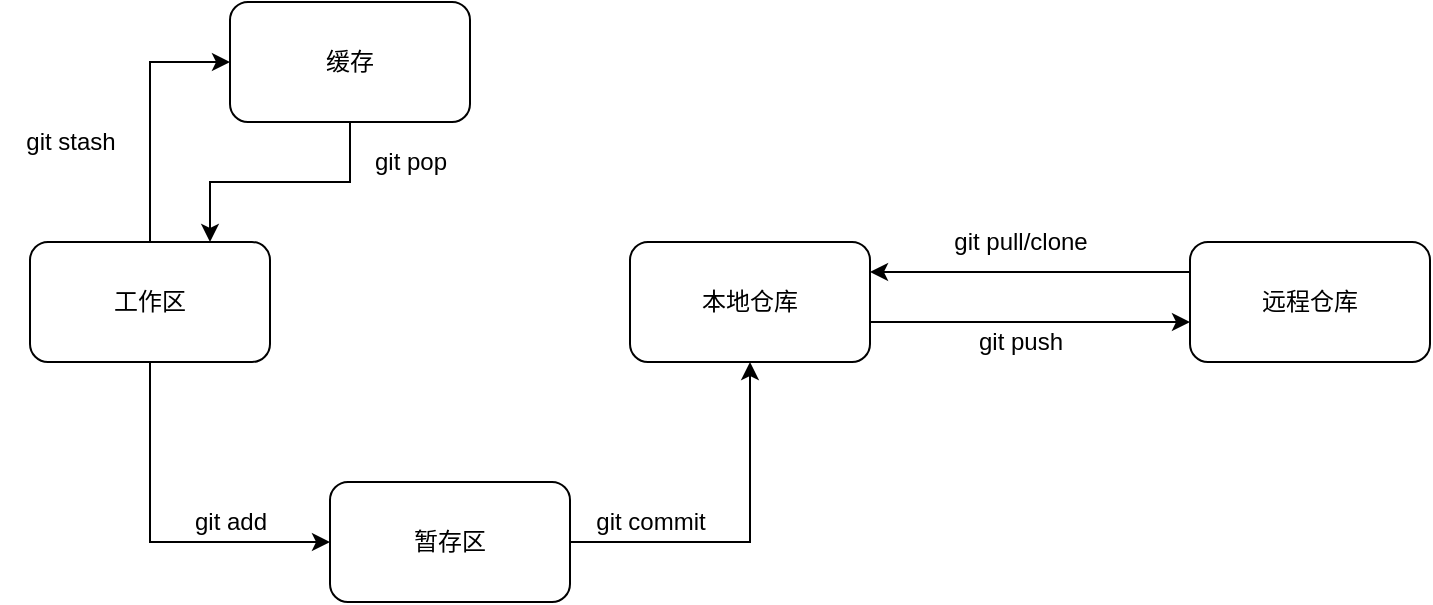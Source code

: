 <mxfile version="14.4.3" type="github">
  <diagram id="SGGEg8-f1AX-1B7eqWzd" name="Page-1">
    <mxGraphModel dx="1422" dy="762" grid="1" gridSize="10" guides="1" tooltips="1" connect="1" arrows="1" fold="1" page="1" pageScale="1" pageWidth="3300" pageHeight="4681" math="0" shadow="0">
      <root>
        <mxCell id="0" />
        <mxCell id="1" parent="0" />
        <mxCell id="AkNCMuwGdahxlioAIFWI-7" style="edgeStyle=orthogonalEdgeStyle;rounded=0;orthogonalLoop=1;jettySize=auto;html=1;exitX=0.5;exitY=0;exitDx=0;exitDy=0;entryX=0;entryY=0.5;entryDx=0;entryDy=0;" edge="1" parent="1" source="AkNCMuwGdahxlioAIFWI-1" target="AkNCMuwGdahxlioAIFWI-6">
          <mxGeometry relative="1" as="geometry" />
        </mxCell>
        <mxCell id="AkNCMuwGdahxlioAIFWI-11" style="edgeStyle=orthogonalEdgeStyle;rounded=0;orthogonalLoop=1;jettySize=auto;html=1;entryX=0;entryY=0.5;entryDx=0;entryDy=0;" edge="1" parent="1" source="AkNCMuwGdahxlioAIFWI-1" target="AkNCMuwGdahxlioAIFWI-10">
          <mxGeometry relative="1" as="geometry">
            <Array as="points">
              <mxPoint x="770" y="680" />
            </Array>
          </mxGeometry>
        </mxCell>
        <mxCell id="AkNCMuwGdahxlioAIFWI-1" value="工作区" style="rounded=1;whiteSpace=wrap;html=1;" vertex="1" parent="1">
          <mxGeometry x="710" y="530" width="120" height="60" as="geometry" />
        </mxCell>
        <mxCell id="AkNCMuwGdahxlioAIFWI-5" value="" style="edgeStyle=orthogonalEdgeStyle;rounded=0;orthogonalLoop=1;jettySize=auto;html=1;" edge="1" parent="1" source="AkNCMuwGdahxlioAIFWI-2" target="AkNCMuwGdahxlioAIFWI-4">
          <mxGeometry relative="1" as="geometry">
            <Array as="points">
              <mxPoint x="1240" y="570" />
              <mxPoint x="1240" y="570" />
            </Array>
          </mxGeometry>
        </mxCell>
        <mxCell id="AkNCMuwGdahxlioAIFWI-2" value="本地仓库" style="rounded=1;whiteSpace=wrap;html=1;" vertex="1" parent="1">
          <mxGeometry x="1010" y="530" width="120" height="60" as="geometry" />
        </mxCell>
        <mxCell id="AkNCMuwGdahxlioAIFWI-24" style="edgeStyle=orthogonalEdgeStyle;rounded=0;orthogonalLoop=1;jettySize=auto;html=1;entryX=1;entryY=0.25;entryDx=0;entryDy=0;" edge="1" parent="1" source="AkNCMuwGdahxlioAIFWI-4" target="AkNCMuwGdahxlioAIFWI-2">
          <mxGeometry relative="1" as="geometry">
            <Array as="points">
              <mxPoint x="1250" y="545" />
              <mxPoint x="1250" y="545" />
            </Array>
          </mxGeometry>
        </mxCell>
        <mxCell id="AkNCMuwGdahxlioAIFWI-4" value="远程仓库" style="rounded=1;whiteSpace=wrap;html=1;" vertex="1" parent="1">
          <mxGeometry x="1290" y="530" width="120" height="60" as="geometry" />
        </mxCell>
        <mxCell id="AkNCMuwGdahxlioAIFWI-17" style="edgeStyle=orthogonalEdgeStyle;rounded=0;orthogonalLoop=1;jettySize=auto;html=1;exitX=0.5;exitY=1;exitDx=0;exitDy=0;entryX=0.75;entryY=0;entryDx=0;entryDy=0;" edge="1" parent="1" source="AkNCMuwGdahxlioAIFWI-6" target="AkNCMuwGdahxlioAIFWI-1">
          <mxGeometry relative="1" as="geometry" />
        </mxCell>
        <mxCell id="AkNCMuwGdahxlioAIFWI-6" value="缓存" style="rounded=1;whiteSpace=wrap;html=1;" vertex="1" parent="1">
          <mxGeometry x="810" y="410" width="120" height="60" as="geometry" />
        </mxCell>
        <mxCell id="AkNCMuwGdahxlioAIFWI-8" value="git stash" style="text;html=1;align=center;verticalAlign=middle;resizable=0;points=[];autosize=1;" vertex="1" parent="1">
          <mxGeometry x="695" y="470" width="70" height="20" as="geometry" />
        </mxCell>
        <mxCell id="AkNCMuwGdahxlioAIFWI-14" style="edgeStyle=orthogonalEdgeStyle;rounded=0;orthogonalLoop=1;jettySize=auto;html=1;entryX=0.5;entryY=1;entryDx=0;entryDy=0;" edge="1" parent="1" source="AkNCMuwGdahxlioAIFWI-10" target="AkNCMuwGdahxlioAIFWI-2">
          <mxGeometry relative="1" as="geometry" />
        </mxCell>
        <mxCell id="AkNCMuwGdahxlioAIFWI-10" value="暂存区" style="rounded=1;whiteSpace=wrap;html=1;" vertex="1" parent="1">
          <mxGeometry x="860" y="650" width="120" height="60" as="geometry" />
        </mxCell>
        <mxCell id="AkNCMuwGdahxlioAIFWI-13" value="git add" style="text;html=1;align=center;verticalAlign=middle;resizable=0;points=[];autosize=1;" vertex="1" parent="1">
          <mxGeometry x="780" y="660" width="60" height="20" as="geometry" />
        </mxCell>
        <mxCell id="AkNCMuwGdahxlioAIFWI-15" value="git commit" style="text;html=1;align=center;verticalAlign=middle;resizable=0;points=[];autosize=1;" vertex="1" parent="1">
          <mxGeometry x="980" y="660" width="80" height="20" as="geometry" />
        </mxCell>
        <mxCell id="AkNCMuwGdahxlioAIFWI-18" value="git pop" style="text;html=1;align=center;verticalAlign=middle;resizable=0;points=[];autosize=1;" vertex="1" parent="1">
          <mxGeometry x="870" y="480" width="60" height="20" as="geometry" />
        </mxCell>
        <mxCell id="AkNCMuwGdahxlioAIFWI-19" value="git push" style="text;html=1;align=center;verticalAlign=middle;resizable=0;points=[];autosize=1;" vertex="1" parent="1">
          <mxGeometry x="1170" y="570" width="70" height="20" as="geometry" />
        </mxCell>
        <mxCell id="AkNCMuwGdahxlioAIFWI-25" value="git pull/clone" style="text;html=1;align=center;verticalAlign=middle;resizable=0;points=[];autosize=1;" vertex="1" parent="1">
          <mxGeometry x="1150" y="520" width="110" height="20" as="geometry" />
        </mxCell>
      </root>
    </mxGraphModel>
  </diagram>
</mxfile>

